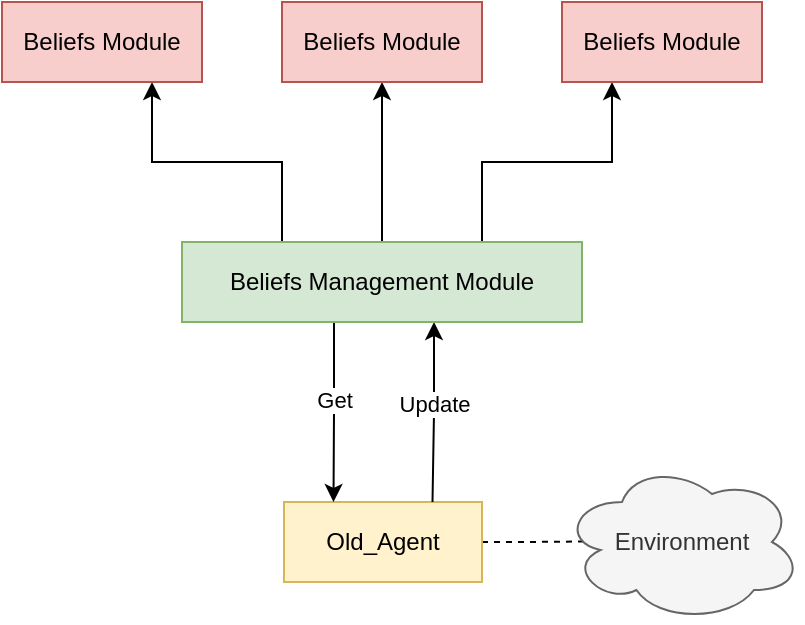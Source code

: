 <mxfile version="21.5.0" type="device">
  <diagram id="jJ9rbPsPwti3TbGu1jlG" name="Pagina-1">
    <mxGraphModel dx="992" dy="498" grid="1" gridSize="10" guides="1" tooltips="1" connect="1" arrows="1" fold="1" page="1" pageScale="1" pageWidth="827" pageHeight="1169" math="0" shadow="0">
      <root>
        <mxCell id="0" />
        <mxCell id="1" parent="0" />
        <mxCell id="4syPYDUkga6jy8j9LqwC-4" style="edgeStyle=orthogonalEdgeStyle;rounded=0;orthogonalLoop=1;jettySize=auto;html=1;exitX=1;exitY=0.5;exitDx=0;exitDy=0;entryX=0.092;entryY=0.497;entryDx=0;entryDy=0;entryPerimeter=0;endArrow=none;endFill=0;dashed=1;" edge="1" parent="1" source="m0QKh3b28-b-E6io3U6U-1" target="4syPYDUkga6jy8j9LqwC-3">
          <mxGeometry relative="1" as="geometry" />
        </mxCell>
        <mxCell id="m0QKh3b28-b-E6io3U6U-1" value="Old_Agent" style="rounded=0;whiteSpace=wrap;html=1;fillColor=#fff2cc;strokeColor=#d6b656;" parent="1" vertex="1">
          <mxGeometry x="221" y="290" width="99" height="40" as="geometry" />
        </mxCell>
        <mxCell id="m0QKh3b28-b-E6io3U6U-6" style="edgeStyle=orthogonalEdgeStyle;rounded=0;orthogonalLoop=1;jettySize=auto;html=1;exitX=0.25;exitY=0;exitDx=0;exitDy=0;entryX=0.75;entryY=1;entryDx=0;entryDy=0;" parent="1" source="m0QKh3b28-b-E6io3U6U-2" target="m0QKh3b28-b-E6io3U6U-3" edge="1">
          <mxGeometry relative="1" as="geometry" />
        </mxCell>
        <mxCell id="m0QKh3b28-b-E6io3U6U-7" style="edgeStyle=orthogonalEdgeStyle;rounded=0;orthogonalLoop=1;jettySize=auto;html=1;exitX=0.5;exitY=0;exitDx=0;exitDy=0;entryX=0.5;entryY=1;entryDx=0;entryDy=0;" parent="1" source="m0QKh3b28-b-E6io3U6U-2" target="m0QKh3b28-b-E6io3U6U-4" edge="1">
          <mxGeometry relative="1" as="geometry" />
        </mxCell>
        <mxCell id="m0QKh3b28-b-E6io3U6U-8" style="edgeStyle=orthogonalEdgeStyle;rounded=0;orthogonalLoop=1;jettySize=auto;html=1;exitX=0.75;exitY=0;exitDx=0;exitDy=0;entryX=0.25;entryY=1;entryDx=0;entryDy=0;" parent="1" source="m0QKh3b28-b-E6io3U6U-2" target="m0QKh3b28-b-E6io3U6U-5" edge="1">
          <mxGeometry relative="1" as="geometry" />
        </mxCell>
        <mxCell id="m0QKh3b28-b-E6io3U6U-9" style="edgeStyle=orthogonalEdgeStyle;rounded=0;orthogonalLoop=1;jettySize=auto;html=1;exitX=0.38;exitY=1;exitDx=0;exitDy=0;exitPerimeter=0;entryX=0.25;entryY=0;entryDx=0;entryDy=0;" parent="1" source="m0QKh3b28-b-E6io3U6U-2" target="m0QKh3b28-b-E6io3U6U-1" edge="1">
          <mxGeometry relative="1" as="geometry" />
        </mxCell>
        <mxCell id="4syPYDUkga6jy8j9LqwC-1" value="Get" style="edgeLabel;html=1;align=center;verticalAlign=middle;resizable=0;points=[];" vertex="1" connectable="0" parent="m0QKh3b28-b-E6io3U6U-9">
          <mxGeometry x="-0.15" relative="1" as="geometry">
            <mxPoint as="offset" />
          </mxGeometry>
        </mxCell>
        <mxCell id="m0QKh3b28-b-E6io3U6U-10" style="edgeStyle=orthogonalEdgeStyle;rounded=0;orthogonalLoop=1;jettySize=auto;html=1;exitX=0.63;exitY=1;exitDx=0;exitDy=0;exitPerimeter=0;entryX=0.75;entryY=0;entryDx=0;entryDy=0;startArrow=classic;startFill=1;endArrow=none;endFill=0;" parent="1" source="m0QKh3b28-b-E6io3U6U-2" target="m0QKh3b28-b-E6io3U6U-1" edge="1">
          <mxGeometry relative="1" as="geometry" />
        </mxCell>
        <mxCell id="4syPYDUkga6jy8j9LqwC-2" value="Update" style="edgeLabel;html=1;align=center;verticalAlign=middle;resizable=0;points=[];" vertex="1" connectable="0" parent="m0QKh3b28-b-E6io3U6U-10">
          <mxGeometry x="-0.111" relative="1" as="geometry">
            <mxPoint as="offset" />
          </mxGeometry>
        </mxCell>
        <mxCell id="m0QKh3b28-b-E6io3U6U-2" value="Beliefs Management Module" style="rounded=0;whiteSpace=wrap;html=1;fillColor=#d5e8d4;strokeColor=#82b366;points=[[0,0,0,0,0],[0,0.25,0,0,0],[0,0.5,0,0,0],[0,0.75,0,0,0],[0,1,0,0,0],[0.25,0,0,0,0],[0.25,1,0,0,0],[0.38,1,0,0,0],[0.5,0,0,0,0],[0.5,1,0,0,0],[0.63,1,0,0,0],[0.75,0,0,0,0],[0.75,1,0,0,0],[1,0,0,0,0],[1,0.25,0,0,0],[1,0.5,0,0,0],[1,0.75,0,0,0],[1,1,0,0,0]];" parent="1" vertex="1">
          <mxGeometry x="170" y="160" width="200" height="40" as="geometry" />
        </mxCell>
        <mxCell id="m0QKh3b28-b-E6io3U6U-3" value="Beliefs Module" style="rounded=0;whiteSpace=wrap;html=1;fillColor=#f8cecc;strokeColor=#b85450;" parent="1" vertex="1">
          <mxGeometry x="80" y="40" width="100" height="40" as="geometry" />
        </mxCell>
        <mxCell id="m0QKh3b28-b-E6io3U6U-4" value="Beliefs Module" style="rounded=0;whiteSpace=wrap;html=1;fillColor=#f8cecc;strokeColor=#b85450;" parent="1" vertex="1">
          <mxGeometry x="220" y="40" width="100" height="40" as="geometry" />
        </mxCell>
        <mxCell id="m0QKh3b28-b-E6io3U6U-5" value="Beliefs Module" style="rounded=0;whiteSpace=wrap;html=1;fillColor=#f8cecc;strokeColor=#b85450;" parent="1" vertex="1">
          <mxGeometry x="360" y="40" width="100" height="40" as="geometry" />
        </mxCell>
        <mxCell id="4syPYDUkga6jy8j9LqwC-3" value="Environment" style="ellipse;shape=cloud;whiteSpace=wrap;html=1;fillColor=#f5f5f5;strokeColor=#666666;fontColor=#333333;" vertex="1" parent="1">
          <mxGeometry x="360" y="270" width="120" height="80" as="geometry" />
        </mxCell>
      </root>
    </mxGraphModel>
  </diagram>
</mxfile>
